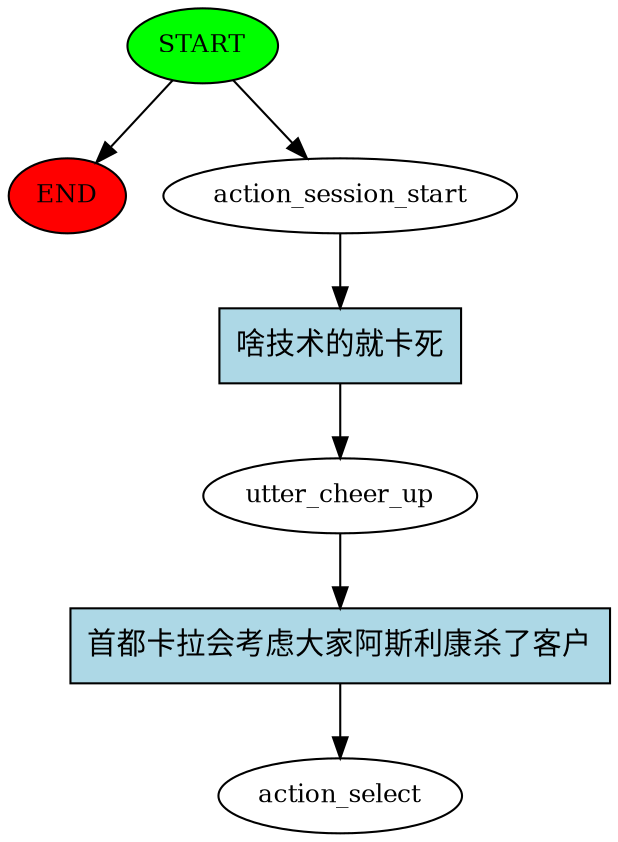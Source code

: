 digraph  {
0 [class="start active", fillcolor=green, fontsize=12, label=START, style=filled];
"-1" [class=end, fillcolor=red, fontsize=12, label=END, style=filled];
1 [class=active, fontsize=12, label=action_session_start];
2 [class=active, fontsize=12, label=utter_cheer_up];
3 [class="dashed active", fontsize=12, label=action_select];
4 [class="intent active", fillcolor=lightblue, label="啥技术的就卡死", shape=rect, style=filled];
5 [class="intent active", fillcolor=lightblue, label="首都卡拉会考虑大家阿斯利康杀了客户", shape=rect, style=filled];
0 -> "-1"  [class="", key=NONE, label=""];
0 -> 1  [class=active, key=NONE, label=""];
1 -> 4  [class=active, key=0];
2 -> 5  [class=active, key=0];
4 -> 2  [class=active, key=0];
5 -> 3  [class=active, key=0];
}
